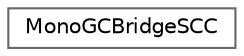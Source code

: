 digraph "Graphical Class Hierarchy"
{
 // LATEX_PDF_SIZE
  bgcolor="transparent";
  edge [fontname=Helvetica,fontsize=10,labelfontname=Helvetica,labelfontsize=10];
  node [fontname=Helvetica,fontsize=10,shape=box,height=0.2,width=0.4];
  rankdir="LR";
  Node0 [label="MonoGCBridgeSCC",height=0.2,width=0.4,color="grey40", fillcolor="white", style="filled",URL="$struct_mono_g_c_bridge_s_c_c.html",tooltip=" "];
}
